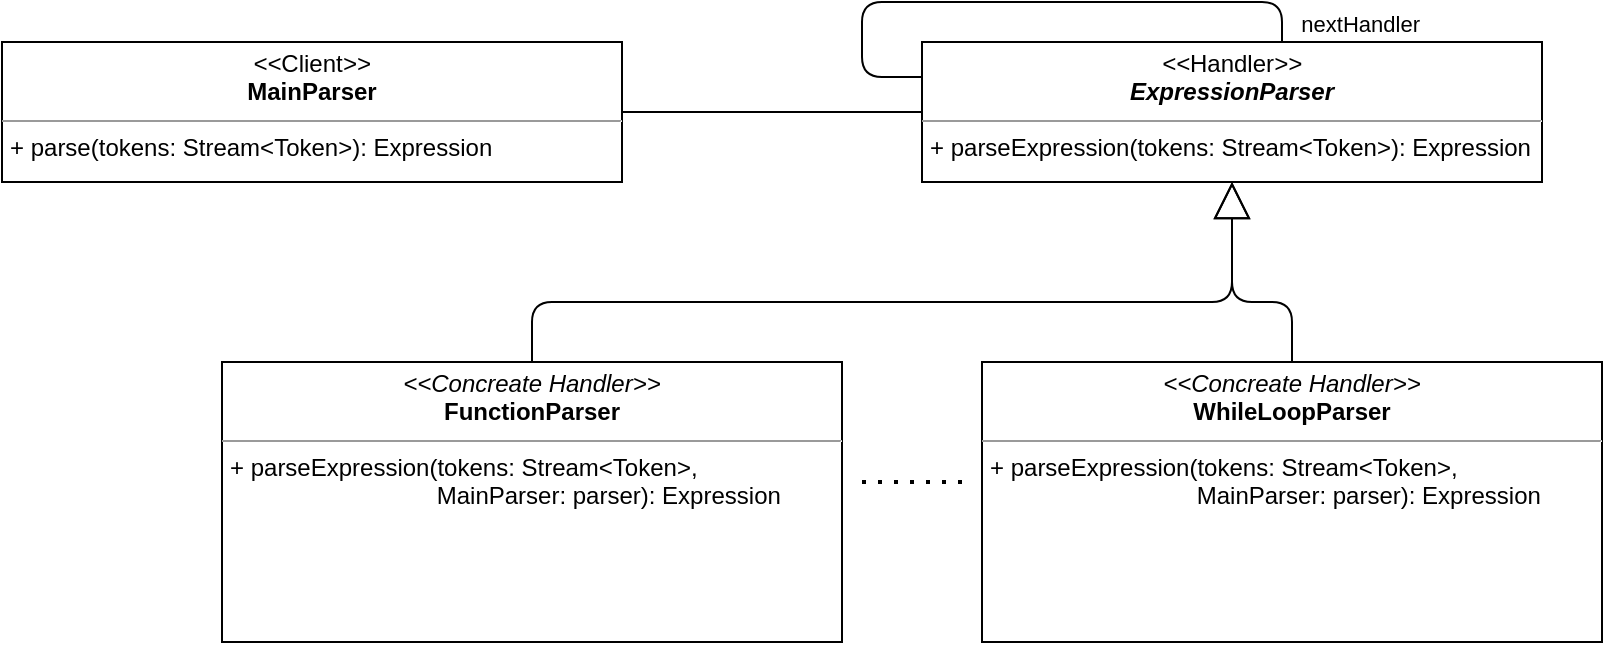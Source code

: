 <mxfile version="13.9.9" type="device"><diagram id="Q5zSQig6HbKSMjXf1Z4Z" name="Page-1"><mxGraphModel dx="1038" dy="607" grid="1" gridSize="10" guides="1" tooltips="1" connect="1" arrows="1" fold="1" page="1" pageScale="1" pageWidth="850" pageHeight="1100" math="0" shadow="0"><root><mxCell id="0"/><mxCell id="1" parent="0"/><mxCell id="t8M-rpDZaot5_fjGrhJy-1" value="&lt;p style=&quot;margin: 0px ; margin-top: 4px ; text-align: center&quot;&gt;&lt;i&gt;&amp;lt;&amp;lt;&lt;/i&gt;Handler&lt;i&gt;&amp;gt;&amp;gt;&lt;br&gt;&lt;b&gt;ExpressionParser&lt;/b&gt;&lt;/i&gt;&lt;/p&gt;&lt;hr size=&quot;1&quot;&gt;&lt;p style=&quot;margin: 0px ; margin-left: 4px&quot;&gt;+ parseExpression(tokens: Stream&amp;lt;Token&amp;gt;): Expression&lt;br&gt;&lt;/p&gt;" style="verticalAlign=top;align=left;overflow=fill;fontSize=12;fontFamily=Helvetica;html=1;" vertex="1" parent="1"><mxGeometry x="490" y="120" width="310" height="70" as="geometry"/></mxCell><mxCell id="t8M-rpDZaot5_fjGrhJy-2" value="" style="endArrow=none;html=1;edgeStyle=orthogonalEdgeStyle;entryX=0;entryY=0.25;entryDx=0;entryDy=0;" edge="1" parent="1" source="t8M-rpDZaot5_fjGrhJy-1" target="t8M-rpDZaot5_fjGrhJy-1"><mxGeometry relative="1" as="geometry"><mxPoint x="520" y="179.5" as="sourcePoint"/><mxPoint x="680" y="179.5" as="targetPoint"/><Array as="points"><mxPoint x="670" y="100"/><mxPoint x="460" y="100"/><mxPoint x="460" y="138"/></Array></mxGeometry></mxCell><mxCell id="t8M-rpDZaot5_fjGrhJy-4" value="nextHandler" style="edgeLabel;resizable=0;html=1;align=right;verticalAlign=bottom;" connectable="0" vertex="1" parent="t8M-rpDZaot5_fjGrhJy-2"><mxGeometry x="1" relative="1" as="geometry"><mxPoint x="249.5" y="-17.5" as="offset"/></mxGeometry></mxCell><mxCell id="t8M-rpDZaot5_fjGrhJy-5" value="&lt;p style=&quot;margin: 0px ; margin-top: 4px ; text-align: center&quot;&gt;&lt;i&gt;&amp;lt;&amp;lt;Concreate Handler&amp;gt;&amp;gt;&lt;br&gt;&lt;/i&gt;&lt;b&gt;FunctionParser&lt;/b&gt;&lt;/p&gt;&lt;hr size=&quot;1&quot;&gt;&lt;p style=&quot;margin: 0px ; margin-left: 4px&quot;&gt;+&amp;nbsp;parseExpression(tokens: Stream&amp;lt;Token&amp;gt;,&lt;br&gt;&lt;span&gt;&amp;nbsp; &amp;nbsp; &amp;nbsp; &amp;nbsp; &amp;nbsp; &amp;nbsp; &amp;nbsp; &amp;nbsp; &amp;nbsp; &amp;nbsp; &amp;nbsp; &amp;nbsp; &amp;nbsp; &amp;nbsp; &amp;nbsp; &amp;nbsp;MainParser: parser): Expression&lt;/span&gt;&lt;/p&gt;" style="verticalAlign=top;align=left;overflow=fill;fontSize=12;fontFamily=Helvetica;html=1;" vertex="1" parent="1"><mxGeometry x="140" y="280" width="310" height="140" as="geometry"/></mxCell><mxCell id="t8M-rpDZaot5_fjGrhJy-7" value="&lt;p style=&quot;margin: 0px ; margin-top: 4px ; text-align: center&quot;&gt;&lt;i&gt;&amp;lt;&amp;lt;Concreate Handler&amp;gt;&amp;gt;&lt;br&gt;&lt;/i&gt;&lt;b&gt;WhileLoopParser&lt;/b&gt;&lt;/p&gt;&lt;hr size=&quot;1&quot;&gt;&lt;p style=&quot;margin: 0px ; margin-left: 4px&quot;&gt;+&amp;nbsp;parseExpression(tokens: Stream&amp;lt;Token&amp;gt;,&lt;/p&gt;&lt;p style=&quot;margin: 0px ; margin-left: 4px&quot;&gt;&amp;nbsp; &amp;nbsp; &amp;nbsp; &amp;nbsp; &amp;nbsp; &amp;nbsp; &amp;nbsp; &amp;nbsp; &amp;nbsp; &amp;nbsp; &amp;nbsp; &amp;nbsp; &amp;nbsp; &amp;nbsp; &amp;nbsp; &amp;nbsp;MainParser: parser): Expression&lt;/p&gt;" style="verticalAlign=top;align=left;overflow=fill;fontSize=12;fontFamily=Helvetica;html=1;" vertex="1" parent="1"><mxGeometry x="520" y="280" width="310" height="140" as="geometry"/></mxCell><mxCell id="t8M-rpDZaot5_fjGrhJy-8" value="" style="endArrow=none;dashed=1;html=1;dashPattern=1 3;strokeWidth=2;" edge="1" parent="1"><mxGeometry width="50" height="50" relative="1" as="geometry"><mxPoint x="460" y="340" as="sourcePoint"/><mxPoint x="510" y="340" as="targetPoint"/></mxGeometry></mxCell><mxCell id="t8M-rpDZaot5_fjGrhJy-9" value="" style="endArrow=block;endSize=16;endFill=0;html=1;exitX=0.5;exitY=0;exitDx=0;exitDy=0;entryX=0.5;entryY=1;entryDx=0;entryDy=0;" edge="1" parent="1" source="t8M-rpDZaot5_fjGrhJy-5" target="t8M-rpDZaot5_fjGrhJy-1"><mxGeometry width="160" relative="1" as="geometry"><mxPoint x="250" y="190" as="sourcePoint"/><mxPoint x="410" y="190" as="targetPoint"/><Array as="points"><mxPoint x="295" y="250"/><mxPoint x="485" y="250"/><mxPoint x="645" y="250"/></Array></mxGeometry></mxCell><mxCell id="t8M-rpDZaot5_fjGrhJy-11" value="" style="endArrow=block;endSize=16;endFill=0;html=1;exitX=0.5;exitY=0;exitDx=0;exitDy=0;entryX=0.5;entryY=1;entryDx=0;entryDy=0;" edge="1" parent="1" source="t8M-rpDZaot5_fjGrhJy-7" target="t8M-rpDZaot5_fjGrhJy-1"><mxGeometry width="160" relative="1" as="geometry"><mxPoint x="560" y="270" as="sourcePoint"/><mxPoint x="750" y="170" as="targetPoint"/><Array as="points"><mxPoint x="675" y="250"/><mxPoint x="645" y="250"/></Array></mxGeometry></mxCell><mxCell id="t8M-rpDZaot5_fjGrhJy-12" value="&lt;p style=&quot;margin: 0px ; margin-top: 4px ; text-align: center&quot;&gt;&lt;i&gt;&amp;lt;&amp;lt;&lt;/i&gt;Client&lt;i&gt;&amp;gt;&amp;gt;&lt;/i&gt;&lt;br&gt;&lt;b&gt;MainParser&lt;/b&gt;&lt;/p&gt;&lt;hr size=&quot;1&quot;&gt;&lt;p style=&quot;direction: ltr ; margin: 0px 0px 0px 4px&quot;&gt;+ parse(tokens: Stream&amp;lt;Token&amp;gt;): Expression&lt;/p&gt;" style="verticalAlign=top;align=left;overflow=fill;fontSize=12;fontFamily=Helvetica;html=1;" vertex="1" parent="1"><mxGeometry x="30" y="120" width="310" height="70" as="geometry"/></mxCell><mxCell id="t8M-rpDZaot5_fjGrhJy-13" value="" style="endArrow=none;html=1;edgeStyle=orthogonalEdgeStyle;exitX=1;exitY=0.5;exitDx=0;exitDy=0;entryX=0;entryY=0.5;entryDx=0;entryDy=0;" edge="1" parent="1" source="t8M-rpDZaot5_fjGrhJy-12" target="t8M-rpDZaot5_fjGrhJy-1"><mxGeometry relative="1" as="geometry"><mxPoint x="360" y="70" as="sourcePoint"/><mxPoint x="520" y="70" as="targetPoint"/></mxGeometry></mxCell></root></mxGraphModel></diagram></mxfile>